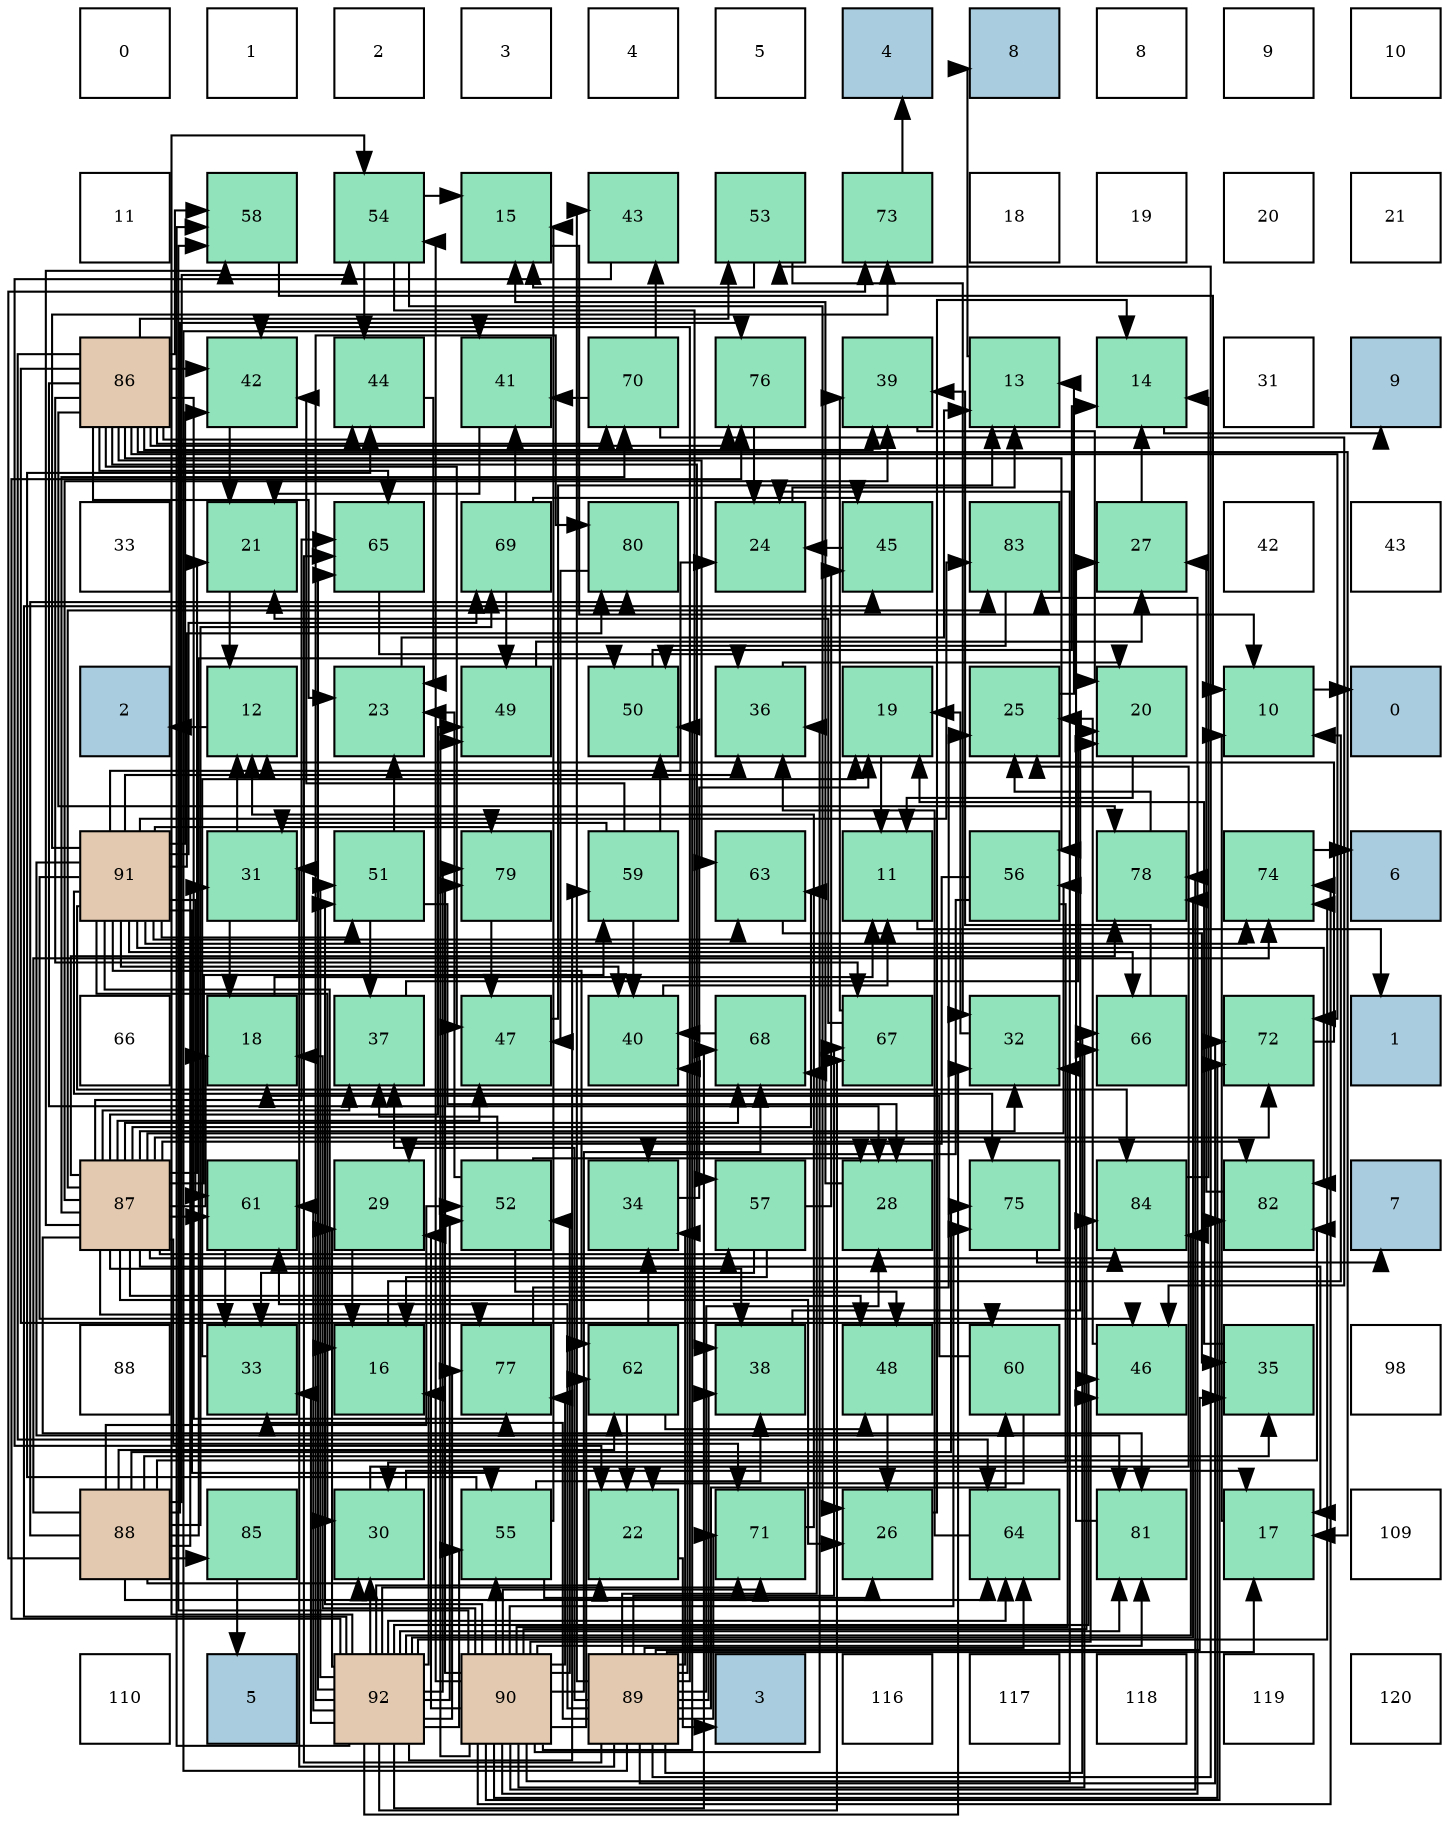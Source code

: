 digraph layout{
 rankdir=TB;
 splines=ortho;
 node [style=filled shape=square fixedsize=true width=0.6];
0[label="0", fontsize=8, fillcolor="#ffffff"];
1[label="1", fontsize=8, fillcolor="#ffffff"];
2[label="2", fontsize=8, fillcolor="#ffffff"];
3[label="3", fontsize=8, fillcolor="#ffffff"];
4[label="4", fontsize=8, fillcolor="#ffffff"];
5[label="5", fontsize=8, fillcolor="#ffffff"];
6[label="4", fontsize=8, fillcolor="#a9ccde"];
7[label="8", fontsize=8, fillcolor="#a9ccde"];
8[label="8", fontsize=8, fillcolor="#ffffff"];
9[label="9", fontsize=8, fillcolor="#ffffff"];
10[label="10", fontsize=8, fillcolor="#ffffff"];
11[label="11", fontsize=8, fillcolor="#ffffff"];
12[label="58", fontsize=8, fillcolor="#91e3bb"];
13[label="54", fontsize=8, fillcolor="#91e3bb"];
14[label="15", fontsize=8, fillcolor="#91e3bb"];
15[label="43", fontsize=8, fillcolor="#91e3bb"];
16[label="53", fontsize=8, fillcolor="#91e3bb"];
17[label="73", fontsize=8, fillcolor="#91e3bb"];
18[label="18", fontsize=8, fillcolor="#ffffff"];
19[label="19", fontsize=8, fillcolor="#ffffff"];
20[label="20", fontsize=8, fillcolor="#ffffff"];
21[label="21", fontsize=8, fillcolor="#ffffff"];
22[label="86", fontsize=8, fillcolor="#e3c9af"];
23[label="42", fontsize=8, fillcolor="#91e3bb"];
24[label="44", fontsize=8, fillcolor="#91e3bb"];
25[label="41", fontsize=8, fillcolor="#91e3bb"];
26[label="70", fontsize=8, fillcolor="#91e3bb"];
27[label="76", fontsize=8, fillcolor="#91e3bb"];
28[label="39", fontsize=8, fillcolor="#91e3bb"];
29[label="13", fontsize=8, fillcolor="#91e3bb"];
30[label="14", fontsize=8, fillcolor="#91e3bb"];
31[label="31", fontsize=8, fillcolor="#ffffff"];
32[label="9", fontsize=8, fillcolor="#a9ccde"];
33[label="33", fontsize=8, fillcolor="#ffffff"];
34[label="21", fontsize=8, fillcolor="#91e3bb"];
35[label="65", fontsize=8, fillcolor="#91e3bb"];
36[label="69", fontsize=8, fillcolor="#91e3bb"];
37[label="80", fontsize=8, fillcolor="#91e3bb"];
38[label="24", fontsize=8, fillcolor="#91e3bb"];
39[label="45", fontsize=8, fillcolor="#91e3bb"];
40[label="83", fontsize=8, fillcolor="#91e3bb"];
41[label="27", fontsize=8, fillcolor="#91e3bb"];
42[label="42", fontsize=8, fillcolor="#ffffff"];
43[label="43", fontsize=8, fillcolor="#ffffff"];
44[label="2", fontsize=8, fillcolor="#a9ccde"];
45[label="12", fontsize=8, fillcolor="#91e3bb"];
46[label="23", fontsize=8, fillcolor="#91e3bb"];
47[label="49", fontsize=8, fillcolor="#91e3bb"];
48[label="50", fontsize=8, fillcolor="#91e3bb"];
49[label="36", fontsize=8, fillcolor="#91e3bb"];
50[label="19", fontsize=8, fillcolor="#91e3bb"];
51[label="25", fontsize=8, fillcolor="#91e3bb"];
52[label="20", fontsize=8, fillcolor="#91e3bb"];
53[label="10", fontsize=8, fillcolor="#91e3bb"];
54[label="0", fontsize=8, fillcolor="#a9ccde"];
55[label="91", fontsize=8, fillcolor="#e3c9af"];
56[label="31", fontsize=8, fillcolor="#91e3bb"];
57[label="51", fontsize=8, fillcolor="#91e3bb"];
58[label="79", fontsize=8, fillcolor="#91e3bb"];
59[label="59", fontsize=8, fillcolor="#91e3bb"];
60[label="63", fontsize=8, fillcolor="#91e3bb"];
61[label="11", fontsize=8, fillcolor="#91e3bb"];
62[label="56", fontsize=8, fillcolor="#91e3bb"];
63[label="78", fontsize=8, fillcolor="#91e3bb"];
64[label="74", fontsize=8, fillcolor="#91e3bb"];
65[label="6", fontsize=8, fillcolor="#a9ccde"];
66[label="66", fontsize=8, fillcolor="#ffffff"];
67[label="18", fontsize=8, fillcolor="#91e3bb"];
68[label="37", fontsize=8, fillcolor="#91e3bb"];
69[label="47", fontsize=8, fillcolor="#91e3bb"];
70[label="40", fontsize=8, fillcolor="#91e3bb"];
71[label="68", fontsize=8, fillcolor="#91e3bb"];
72[label="67", fontsize=8, fillcolor="#91e3bb"];
73[label="32", fontsize=8, fillcolor="#91e3bb"];
74[label="66", fontsize=8, fillcolor="#91e3bb"];
75[label="72", fontsize=8, fillcolor="#91e3bb"];
76[label="1", fontsize=8, fillcolor="#a9ccde"];
77[label="87", fontsize=8, fillcolor="#e3c9af"];
78[label="61", fontsize=8, fillcolor="#91e3bb"];
79[label="29", fontsize=8, fillcolor="#91e3bb"];
80[label="52", fontsize=8, fillcolor="#91e3bb"];
81[label="34", fontsize=8, fillcolor="#91e3bb"];
82[label="57", fontsize=8, fillcolor="#91e3bb"];
83[label="28", fontsize=8, fillcolor="#91e3bb"];
84[label="75", fontsize=8, fillcolor="#91e3bb"];
85[label="84", fontsize=8, fillcolor="#91e3bb"];
86[label="82", fontsize=8, fillcolor="#91e3bb"];
87[label="7", fontsize=8, fillcolor="#a9ccde"];
88[label="88", fontsize=8, fillcolor="#ffffff"];
89[label="33", fontsize=8, fillcolor="#91e3bb"];
90[label="16", fontsize=8, fillcolor="#91e3bb"];
91[label="77", fontsize=8, fillcolor="#91e3bb"];
92[label="62", fontsize=8, fillcolor="#91e3bb"];
93[label="38", fontsize=8, fillcolor="#91e3bb"];
94[label="48", fontsize=8, fillcolor="#91e3bb"];
95[label="60", fontsize=8, fillcolor="#91e3bb"];
96[label="46", fontsize=8, fillcolor="#91e3bb"];
97[label="35", fontsize=8, fillcolor="#91e3bb"];
98[label="98", fontsize=8, fillcolor="#ffffff"];
99[label="88", fontsize=8, fillcolor="#e3c9af"];
100[label="85", fontsize=8, fillcolor="#91e3bb"];
101[label="30", fontsize=8, fillcolor="#91e3bb"];
102[label="55", fontsize=8, fillcolor="#91e3bb"];
103[label="22", fontsize=8, fillcolor="#91e3bb"];
104[label="71", fontsize=8, fillcolor="#91e3bb"];
105[label="26", fontsize=8, fillcolor="#91e3bb"];
106[label="64", fontsize=8, fillcolor="#91e3bb"];
107[label="81", fontsize=8, fillcolor="#91e3bb"];
108[label="17", fontsize=8, fillcolor="#91e3bb"];
109[label="109", fontsize=8, fillcolor="#ffffff"];
110[label="110", fontsize=8, fillcolor="#ffffff"];
111[label="5", fontsize=8, fillcolor="#a9ccde"];
112[label="92", fontsize=8, fillcolor="#e3c9af"];
113[label="90", fontsize=8, fillcolor="#e3c9af"];
114[label="89", fontsize=8, fillcolor="#e3c9af"];
115[label="3", fontsize=8, fillcolor="#a9ccde"];
116[label="116", fontsize=8, fillcolor="#ffffff"];
117[label="117", fontsize=8, fillcolor="#ffffff"];
118[label="118", fontsize=8, fillcolor="#ffffff"];
119[label="119", fontsize=8, fillcolor="#ffffff"];
120[label="120", fontsize=8, fillcolor="#ffffff"];
edge [constraint=false, style=vis];53 -> 54;
61 -> 76;
45 -> 44;
29 -> 7;
30 -> 32;
14 -> 53;
90 -> 53;
108 -> 53;
67 -> 61;
50 -> 61;
52 -> 61;
34 -> 45;
103 -> 115;
46 -> 29;
38 -> 29;
51 -> 29;
105 -> 30;
41 -> 30;
83 -> 14;
79 -> 90;
101 -> 108;
101 -> 51;
56 -> 45;
56 -> 67;
73 -> 50;
89 -> 50;
81 -> 50;
97 -> 50;
49 -> 52;
68 -> 52;
93 -> 52;
28 -> 52;
70 -> 61;
25 -> 34;
23 -> 34;
15 -> 103;
24 -> 46;
39 -> 38;
96 -> 51;
69 -> 29;
94 -> 105;
47 -> 41;
48 -> 30;
57 -> 46;
57 -> 83;
57 -> 68;
80 -> 46;
80 -> 83;
80 -> 68;
80 -> 94;
16 -> 14;
16 -> 73;
13 -> 14;
13 -> 105;
13 -> 93;
13 -> 24;
102 -> 14;
102 -> 105;
102 -> 93;
102 -> 24;
62 -> 79;
62 -> 101;
62 -> 81;
82 -> 90;
82 -> 89;
82 -> 39;
12 -> 53;
59 -> 56;
59 -> 70;
59 -> 23;
59 -> 48;
95 -> 67;
95 -> 103;
78 -> 89;
92 -> 103;
92 -> 81;
92 -> 94;
60 -> 97;
106 -> 49;
35 -> 49;
74 -> 28;
72 -> 34;
72 -> 28;
71 -> 70;
36 -> 25;
36 -> 39;
36 -> 47;
26 -> 25;
26 -> 15;
26 -> 96;
104 -> 45;
75 -> 45;
17 -> 6;
64 -> 65;
84 -> 87;
27 -> 38;
91 -> 51;
63 -> 51;
58 -> 69;
37 -> 69;
107 -> 41;
86 -> 41;
40 -> 48;
85 -> 30;
100 -> 111;
22 -> 108;
22 -> 46;
22 -> 83;
22 -> 28;
22 -> 23;
22 -> 24;
22 -> 69;
22 -> 16;
22 -> 62;
22 -> 82;
22 -> 12;
22 -> 95;
22 -> 60;
22 -> 106;
22 -> 35;
22 -> 72;
22 -> 26;
22 -> 75;
22 -> 27;
22 -> 91;
22 -> 63;
77 -> 108;
77 -> 67;
77 -> 34;
77 -> 105;
77 -> 73;
77 -> 68;
77 -> 93;
77 -> 28;
77 -> 69;
77 -> 94;
77 -> 47;
77 -> 62;
77 -> 82;
77 -> 12;
77 -> 59;
77 -> 78;
77 -> 60;
77 -> 35;
77 -> 71;
77 -> 26;
77 -> 104;
77 -> 75;
77 -> 91;
77 -> 63;
77 -> 107;
77 -> 86;
77 -> 40;
77 -> 85;
99 -> 101;
99 -> 56;
99 -> 97;
99 -> 48;
99 -> 80;
99 -> 13;
99 -> 92;
99 -> 106;
99 -> 36;
99 -> 17;
99 -> 64;
99 -> 84;
99 -> 27;
99 -> 37;
99 -> 86;
99 -> 100;
114 -> 108;
114 -> 83;
114 -> 56;
114 -> 89;
114 -> 81;
114 -> 97;
114 -> 68;
114 -> 93;
114 -> 70;
114 -> 25;
114 -> 23;
114 -> 15;
114 -> 16;
114 -> 95;
114 -> 78;
114 -> 106;
114 -> 35;
114 -> 74;
114 -> 72;
114 -> 71;
114 -> 104;
114 -> 75;
113 -> 67;
113 -> 38;
113 -> 79;
113 -> 73;
113 -> 49;
113 -> 96;
113 -> 47;
113 -> 48;
113 -> 57;
113 -> 80;
113 -> 13;
113 -> 102;
113 -> 12;
113 -> 92;
113 -> 74;
113 -> 71;
113 -> 104;
113 -> 75;
113 -> 64;
113 -> 84;
113 -> 91;
113 -> 63;
113 -> 58;
113 -> 107;
113 -> 86;
113 -> 40;
113 -> 85;
55 -> 90;
55 -> 38;
55 -> 101;
55 -> 49;
55 -> 70;
55 -> 23;
55 -> 96;
55 -> 57;
55 -> 102;
55 -> 78;
55 -> 92;
55 -> 60;
55 -> 74;
55 -> 36;
55 -> 17;
55 -> 64;
55 -> 84;
55 -> 58;
55 -> 37;
55 -> 107;
55 -> 86;
55 -> 40;
55 -> 85;
112 -> 90;
112 -> 103;
112 -> 79;
112 -> 101;
112 -> 73;
112 -> 89;
112 -> 39;
112 -> 96;
112 -> 57;
112 -> 80;
112 -> 13;
112 -> 102;
112 -> 12;
112 -> 59;
112 -> 78;
112 -> 106;
112 -> 35;
112 -> 72;
112 -> 71;
112 -> 104;
112 -> 64;
112 -> 27;
112 -> 91;
112 -> 63;
112 -> 58;
112 -> 37;
112 -> 107;
112 -> 85;
edge [constraint=true, style=invis];
0 -> 11 -> 22 -> 33 -> 44 -> 55 -> 66 -> 77 -> 88 -> 99 -> 110;
1 -> 12 -> 23 -> 34 -> 45 -> 56 -> 67 -> 78 -> 89 -> 100 -> 111;
2 -> 13 -> 24 -> 35 -> 46 -> 57 -> 68 -> 79 -> 90 -> 101 -> 112;
3 -> 14 -> 25 -> 36 -> 47 -> 58 -> 69 -> 80 -> 91 -> 102 -> 113;
4 -> 15 -> 26 -> 37 -> 48 -> 59 -> 70 -> 81 -> 92 -> 103 -> 114;
5 -> 16 -> 27 -> 38 -> 49 -> 60 -> 71 -> 82 -> 93 -> 104 -> 115;
6 -> 17 -> 28 -> 39 -> 50 -> 61 -> 72 -> 83 -> 94 -> 105 -> 116;
7 -> 18 -> 29 -> 40 -> 51 -> 62 -> 73 -> 84 -> 95 -> 106 -> 117;
8 -> 19 -> 30 -> 41 -> 52 -> 63 -> 74 -> 85 -> 96 -> 107 -> 118;
9 -> 20 -> 31 -> 42 -> 53 -> 64 -> 75 -> 86 -> 97 -> 108 -> 119;
10 -> 21 -> 32 -> 43 -> 54 -> 65 -> 76 -> 87 -> 98 -> 109 -> 120;
rank = same {0 -> 1 -> 2 -> 3 -> 4 -> 5 -> 6 -> 7 -> 8 -> 9 -> 10};
rank = same {11 -> 12 -> 13 -> 14 -> 15 -> 16 -> 17 -> 18 -> 19 -> 20 -> 21};
rank = same {22 -> 23 -> 24 -> 25 -> 26 -> 27 -> 28 -> 29 -> 30 -> 31 -> 32};
rank = same {33 -> 34 -> 35 -> 36 -> 37 -> 38 -> 39 -> 40 -> 41 -> 42 -> 43};
rank = same {44 -> 45 -> 46 -> 47 -> 48 -> 49 -> 50 -> 51 -> 52 -> 53 -> 54};
rank = same {55 -> 56 -> 57 -> 58 -> 59 -> 60 -> 61 -> 62 -> 63 -> 64 -> 65};
rank = same {66 -> 67 -> 68 -> 69 -> 70 -> 71 -> 72 -> 73 -> 74 -> 75 -> 76};
rank = same {77 -> 78 -> 79 -> 80 -> 81 -> 82 -> 83 -> 84 -> 85 -> 86 -> 87};
rank = same {88 -> 89 -> 90 -> 91 -> 92 -> 93 -> 94 -> 95 -> 96 -> 97 -> 98};
rank = same {99 -> 100 -> 101 -> 102 -> 103 -> 104 -> 105 -> 106 -> 107 -> 108 -> 109};
rank = same {110 -> 111 -> 112 -> 113 -> 114 -> 115 -> 116 -> 117 -> 118 -> 119 -> 120};
}